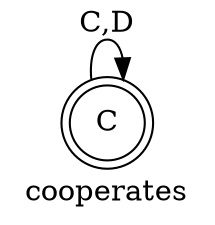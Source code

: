 digraph finite_state_machine {
            rankdir=LR
            size="8,5"
            node [shape = doublecircle]; 0
            node [shape = circle] 
 
0 [label = "C"] 

0 -> 0 [ label = "C,D" ] 

    labelloc="b"
    label = "cooperates"
    }digraph finite_state_machine {
            rankdir=LR
            size="8,5"
            node [shape = doublecircle]; 0
            node [shape = circle] 
 
0 [label = "D"] 

0 -> 0 [ label = "C,D" ] 

    labelloc="b"
    label = "defects"
    }digraph finite_state_machine {
            rankdir=LR
            size="8,5"
            node [shape = doublecircle]; 0
            node [shape = circle] 
 
0 [label = "C"] 
1 [label = "D"] 

0 -> 1 [ label = "C" ] 
0 -> 0 [ label = "D" ] 
1 -> 1 [ label = "C" ] 
1 -> 0 [ label = "D" ] 

    labelloc="b"
    label = "tit-for-tat"
    }